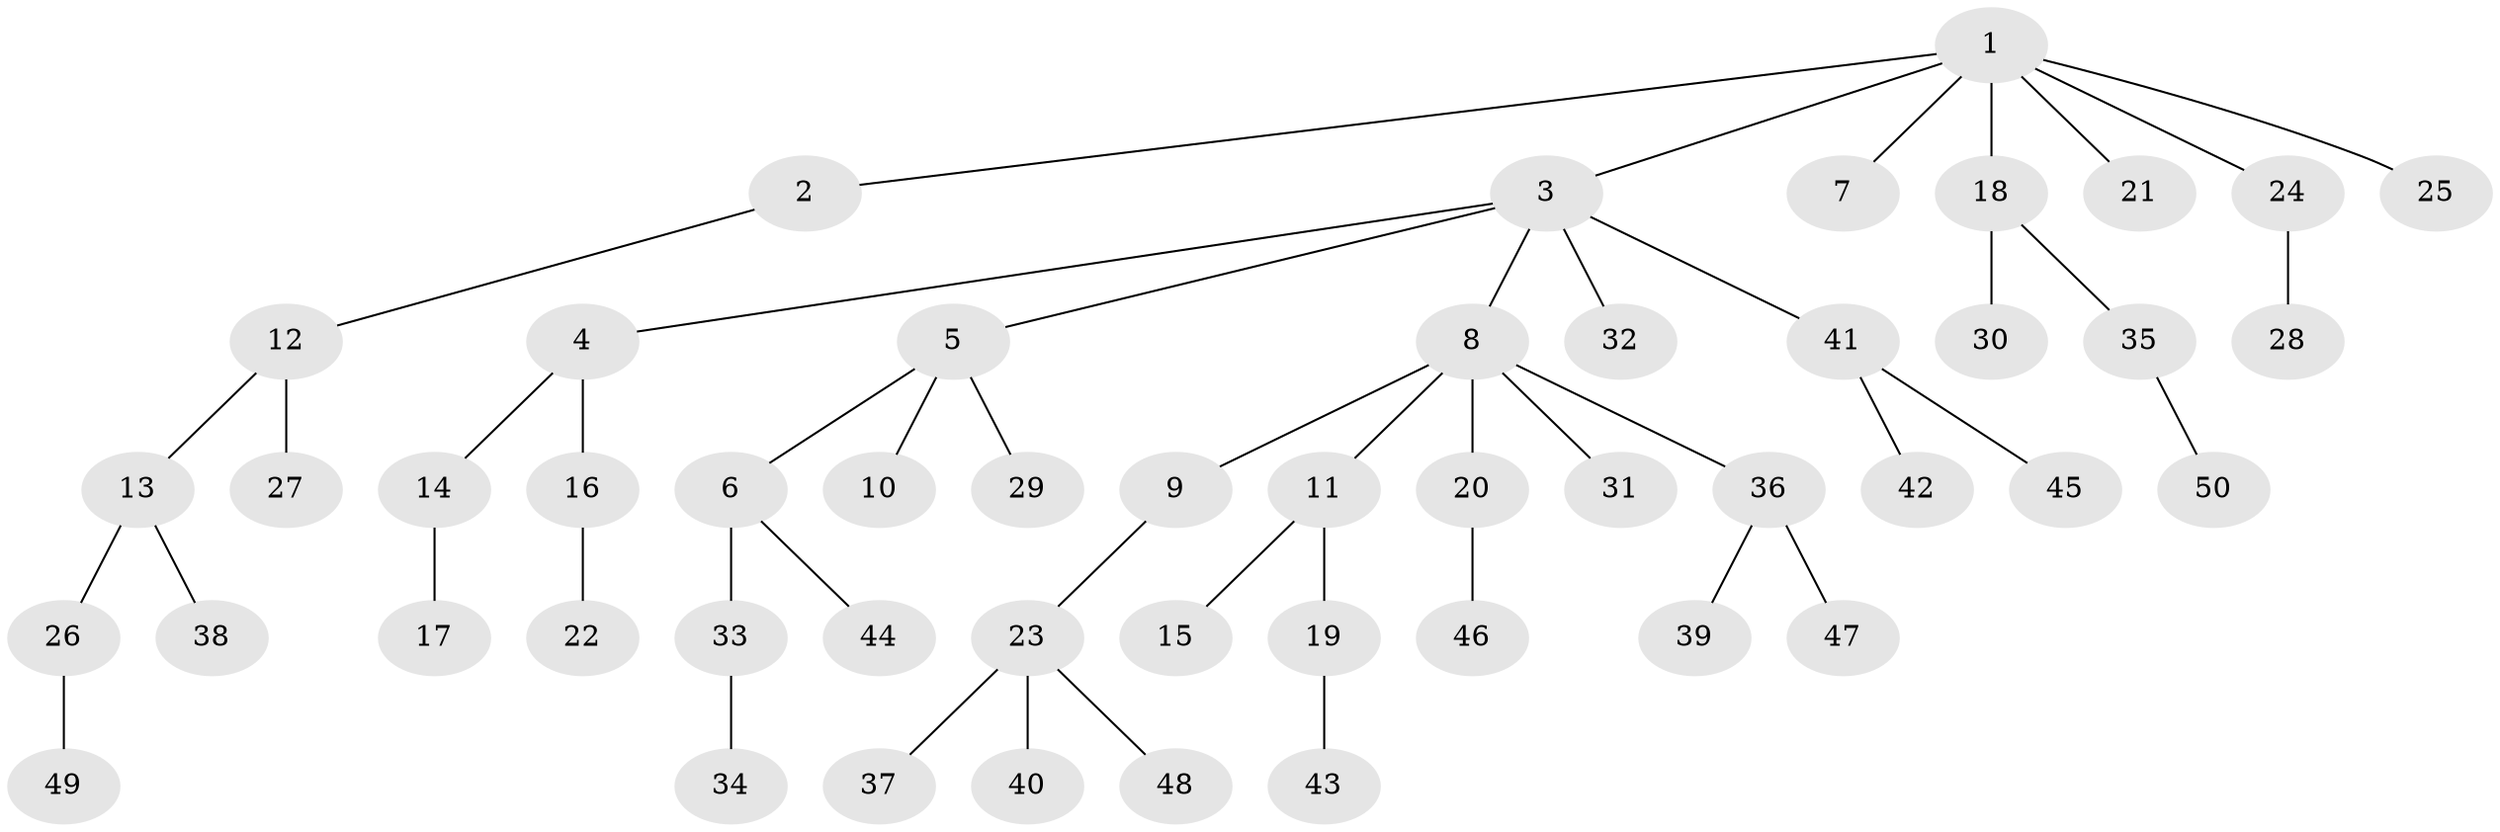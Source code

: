 // coarse degree distribution, {8: 0.030303030303030304, 2: 0.15151515151515152, 7: 0.06060606060606061, 3: 0.06060606060606061, 1: 0.6666666666666666, 4: 0.030303030303030304}
// Generated by graph-tools (version 1.1) at 2025/52/02/27/25 19:52:10]
// undirected, 50 vertices, 49 edges
graph export_dot {
graph [start="1"]
  node [color=gray90,style=filled];
  1;
  2;
  3;
  4;
  5;
  6;
  7;
  8;
  9;
  10;
  11;
  12;
  13;
  14;
  15;
  16;
  17;
  18;
  19;
  20;
  21;
  22;
  23;
  24;
  25;
  26;
  27;
  28;
  29;
  30;
  31;
  32;
  33;
  34;
  35;
  36;
  37;
  38;
  39;
  40;
  41;
  42;
  43;
  44;
  45;
  46;
  47;
  48;
  49;
  50;
  1 -- 2;
  1 -- 3;
  1 -- 7;
  1 -- 18;
  1 -- 21;
  1 -- 24;
  1 -- 25;
  2 -- 12;
  3 -- 4;
  3 -- 5;
  3 -- 8;
  3 -- 32;
  3 -- 41;
  4 -- 14;
  4 -- 16;
  5 -- 6;
  5 -- 10;
  5 -- 29;
  6 -- 33;
  6 -- 44;
  8 -- 9;
  8 -- 11;
  8 -- 20;
  8 -- 31;
  8 -- 36;
  9 -- 23;
  11 -- 15;
  11 -- 19;
  12 -- 13;
  12 -- 27;
  13 -- 26;
  13 -- 38;
  14 -- 17;
  16 -- 22;
  18 -- 30;
  18 -- 35;
  19 -- 43;
  20 -- 46;
  23 -- 37;
  23 -- 40;
  23 -- 48;
  24 -- 28;
  26 -- 49;
  33 -- 34;
  35 -- 50;
  36 -- 39;
  36 -- 47;
  41 -- 42;
  41 -- 45;
}
